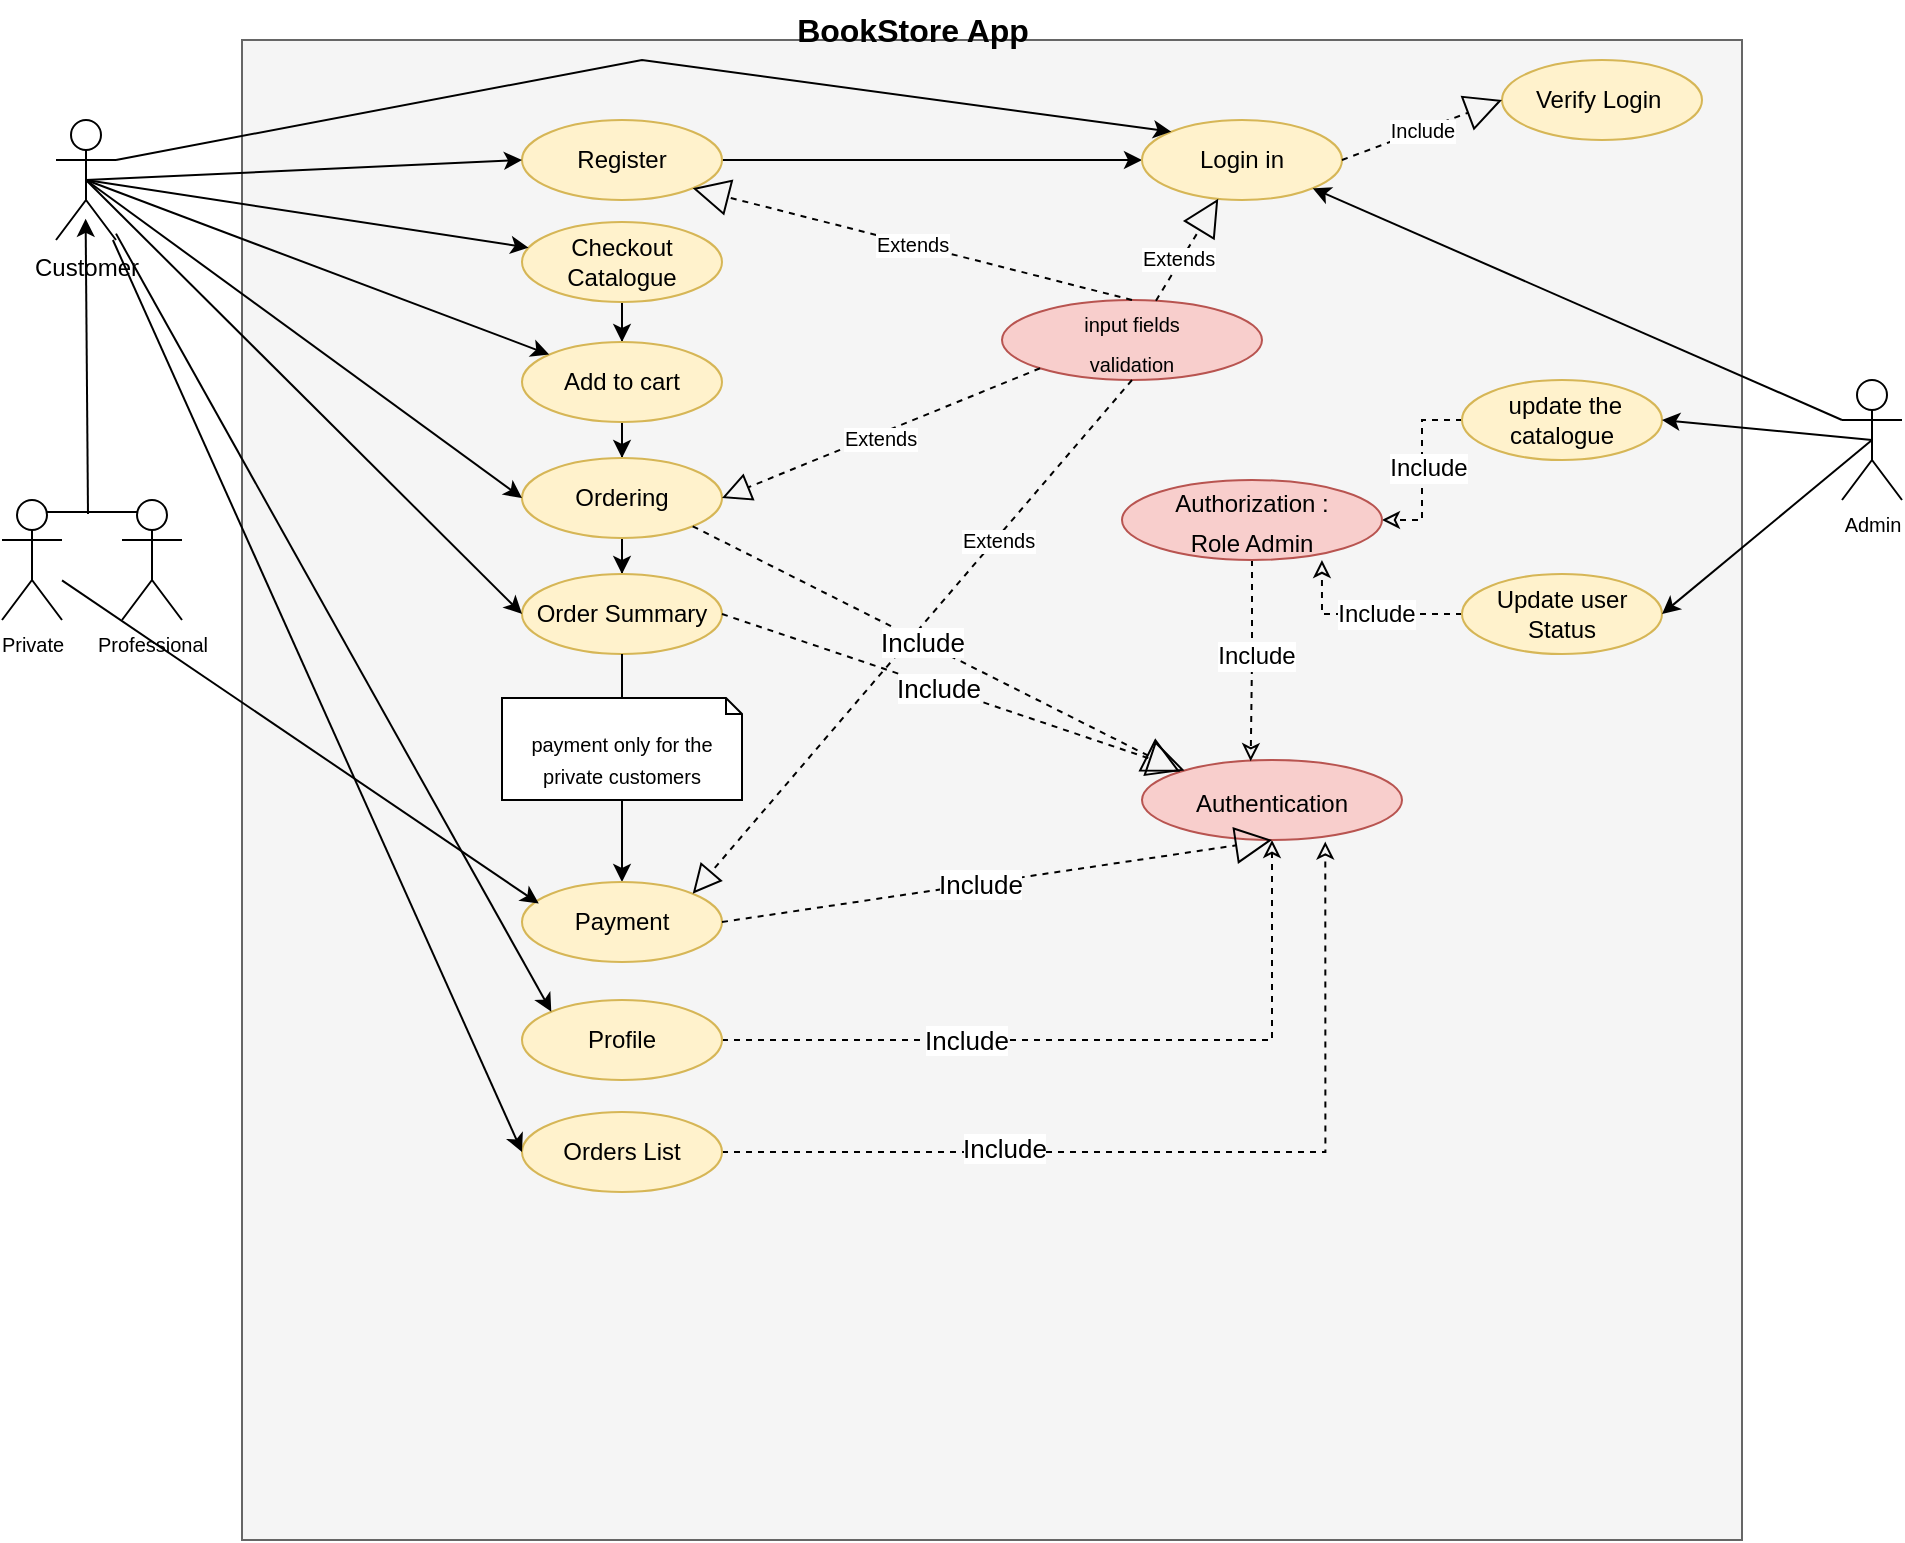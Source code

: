 <mxfile version="20.3.0" type="github">
  <diagram id="Ah98qIrHp0oA4LrLhJWS" name="Page-1">
    <mxGraphModel dx="1422" dy="1900" grid="1" gridSize="10" guides="1" tooltips="1" connect="1" arrows="1" fold="1" page="1" pageScale="1" pageWidth="1400" pageHeight="1100" math="0" shadow="0">
      <root>
        <mxCell id="0" />
        <mxCell id="1" parent="0" />
        <mxCell id="7g2klxXRXn24DmG_nPhL-1" value="Customer&lt;br&gt;" style="shape=umlActor;verticalLabelPosition=bottom;verticalAlign=top;html=1;outlineConnect=0;" parent="1" vertex="1">
          <mxGeometry x="27" y="50" width="30" height="60" as="geometry" />
        </mxCell>
        <mxCell id="7g2klxXRXn24DmG_nPhL-2" value="" style="whiteSpace=wrap;html=1;aspect=fixed;fillColor=#f5f5f5;strokeColor=#666666;fontColor=#333333;" parent="1" vertex="1">
          <mxGeometry x="120" y="10" width="750" height="750" as="geometry" />
        </mxCell>
        <mxCell id="7g2klxXRXn24DmG_nPhL-31" value="" style="edgeStyle=orthogonalEdgeStyle;rounded=0;orthogonalLoop=1;jettySize=auto;html=1;fontSize=16;" parent="1" source="7g2klxXRXn24DmG_nPhL-4" target="7g2klxXRXn24DmG_nPhL-30" edge="1">
          <mxGeometry relative="1" as="geometry" />
        </mxCell>
        <mxCell id="7g2klxXRXn24DmG_nPhL-4" value="Register" style="ellipse;whiteSpace=wrap;html=1;fillColor=#fff2cc;strokeColor=#d6b656;" parent="1" vertex="1">
          <mxGeometry x="260" y="50" width="100" height="40" as="geometry" />
        </mxCell>
        <mxCell id="7g2klxXRXn24DmG_nPhL-7" value="" style="edgeStyle=orthogonalEdgeStyle;rounded=0;orthogonalLoop=1;jettySize=auto;html=1;" parent="1" source="7g2klxXRXn24DmG_nPhL-5" target="7g2klxXRXn24DmG_nPhL-6" edge="1">
          <mxGeometry relative="1" as="geometry" />
        </mxCell>
        <mxCell id="7g2klxXRXn24DmG_nPhL-5" value="Checkout Catalogue" style="ellipse;whiteSpace=wrap;html=1;fillColor=#fff2cc;strokeColor=#d6b656;" parent="1" vertex="1">
          <mxGeometry x="260" y="101" width="100" height="40" as="geometry" />
        </mxCell>
        <mxCell id="7g2klxXRXn24DmG_nPhL-9" value="" style="edgeStyle=orthogonalEdgeStyle;rounded=0;orthogonalLoop=1;jettySize=auto;html=1;" parent="1" source="7g2klxXRXn24DmG_nPhL-6" target="7g2klxXRXn24DmG_nPhL-8" edge="1">
          <mxGeometry relative="1" as="geometry" />
        </mxCell>
        <mxCell id="7g2klxXRXn24DmG_nPhL-6" value="Add to cart" style="ellipse;whiteSpace=wrap;html=1;fillColor=#fff2cc;strokeColor=#d6b656;" parent="1" vertex="1">
          <mxGeometry x="260" y="161" width="100" height="40" as="geometry" />
        </mxCell>
        <mxCell id="7g2klxXRXn24DmG_nPhL-11" value="" style="edgeStyle=orthogonalEdgeStyle;rounded=0;orthogonalLoop=1;jettySize=auto;html=1;" parent="1" source="7g2klxXRXn24DmG_nPhL-8" target="7g2klxXRXn24DmG_nPhL-10" edge="1">
          <mxGeometry relative="1" as="geometry" />
        </mxCell>
        <mxCell id="7g2klxXRXn24DmG_nPhL-8" value="Ordering" style="ellipse;whiteSpace=wrap;html=1;fillColor=#fff2cc;strokeColor=#d6b656;" parent="1" vertex="1">
          <mxGeometry x="260" y="219" width="100" height="40" as="geometry" />
        </mxCell>
        <mxCell id="7g2klxXRXn24DmG_nPhL-13" value="" style="edgeStyle=orthogonalEdgeStyle;rounded=0;orthogonalLoop=1;jettySize=auto;html=1;startArrow=none;" parent="1" source="7g2klxXRXn24DmG_nPhL-90" target="7g2klxXRXn24DmG_nPhL-12" edge="1">
          <mxGeometry relative="1" as="geometry" />
        </mxCell>
        <mxCell id="7g2klxXRXn24DmG_nPhL-10" value="Order Summary" style="ellipse;whiteSpace=wrap;html=1;fillColor=#fff2cc;strokeColor=#d6b656;" parent="1" vertex="1">
          <mxGeometry x="260" y="277" width="100" height="40" as="geometry" />
        </mxCell>
        <mxCell id="7g2klxXRXn24DmG_nPhL-12" value="Payment" style="ellipse;whiteSpace=wrap;html=1;fillColor=#fff2cc;strokeColor=#d6b656;" parent="1" vertex="1">
          <mxGeometry x="260" y="431" width="100" height="40" as="geometry" />
        </mxCell>
        <mxCell id="7g2klxXRXn24DmG_nPhL-21" value="" style="endArrow=classic;html=1;rounded=0;exitX=0.5;exitY=0.5;exitDx=0;exitDy=0;exitPerimeter=0;entryX=0;entryY=0.5;entryDx=0;entryDy=0;" parent="1" source="7g2klxXRXn24DmG_nPhL-1" target="7g2klxXRXn24DmG_nPhL-4" edge="1">
          <mxGeometry width="50" height="50" relative="1" as="geometry">
            <mxPoint x="130" y="130" as="sourcePoint" />
            <mxPoint x="220" y="110" as="targetPoint" />
          </mxGeometry>
        </mxCell>
        <mxCell id="7g2klxXRXn24DmG_nPhL-22" value="" style="endArrow=classic;html=1;rounded=0;exitX=0.5;exitY=0.5;exitDx=0;exitDy=0;exitPerimeter=0;" parent="1" source="7g2klxXRXn24DmG_nPhL-1" target="7g2klxXRXn24DmG_nPhL-5" edge="1">
          <mxGeometry width="50" height="50" relative="1" as="geometry">
            <mxPoint x="105" y="150" as="sourcePoint" />
            <mxPoint x="270" y="90" as="targetPoint" />
            <Array as="points" />
          </mxGeometry>
        </mxCell>
        <mxCell id="7g2klxXRXn24DmG_nPhL-23" value="" style="endArrow=classic;html=1;rounded=0;exitX=0.5;exitY=0.5;exitDx=0;exitDy=0;exitPerimeter=0;" parent="1" source="7g2klxXRXn24DmG_nPhL-1" target="7g2klxXRXn24DmG_nPhL-6" edge="1">
          <mxGeometry width="50" height="50" relative="1" as="geometry">
            <mxPoint x="115" y="160" as="sourcePoint" />
            <mxPoint x="280" y="100" as="targetPoint" />
          </mxGeometry>
        </mxCell>
        <mxCell id="7g2klxXRXn24DmG_nPhL-24" value="" style="endArrow=classic;html=1;rounded=0;entryX=0;entryY=0.5;entryDx=0;entryDy=0;exitX=0.5;exitY=0.5;exitDx=0;exitDy=0;exitPerimeter=0;" parent="1" source="7g2klxXRXn24DmG_nPhL-1" target="7g2klxXRXn24DmG_nPhL-8" edge="1">
          <mxGeometry width="50" height="50" relative="1" as="geometry">
            <mxPoint x="125" y="170" as="sourcePoint" />
            <mxPoint x="290" y="110" as="targetPoint" />
          </mxGeometry>
        </mxCell>
        <mxCell id="7g2klxXRXn24DmG_nPhL-25" value="" style="endArrow=classic;html=1;rounded=0;entryX=0;entryY=0.5;entryDx=0;entryDy=0;exitX=0.5;exitY=0.5;exitDx=0;exitDy=0;exitPerimeter=0;" parent="1" source="7g2klxXRXn24DmG_nPhL-1" target="7g2klxXRXn24DmG_nPhL-10" edge="1">
          <mxGeometry width="50" height="50" relative="1" as="geometry">
            <mxPoint x="100" y="220" as="sourcePoint" />
            <mxPoint x="279.645" y="368.787" as="targetPoint" />
          </mxGeometry>
        </mxCell>
        <mxCell id="7g2klxXRXn24DmG_nPhL-26" value="" style="endArrow=classic;html=1;rounded=0;entryX=0.084;entryY=0.27;entryDx=0;entryDy=0;entryPerimeter=0;startArrow=none;" parent="1" source="7g2klxXRXn24DmG_nPhL-55" target="7g2klxXRXn24DmG_nPhL-12" edge="1">
          <mxGeometry width="50" height="50" relative="1" as="geometry">
            <mxPoint x="105" y="150" as="sourcePoint" />
            <mxPoint x="289.645" y="378.787" as="targetPoint" />
            <Array as="points" />
          </mxGeometry>
        </mxCell>
        <mxCell id="7g2klxXRXn24DmG_nPhL-28" value="&lt;b&gt;&lt;font style=&quot;font-size: 16px;&quot;&gt;BookStore App&lt;/font&gt;&lt;/b&gt;" style="text;html=1;align=center;verticalAlign=middle;resizable=0;points=[];autosize=1;strokeColor=none;fillColor=none;" parent="1" vertex="1">
          <mxGeometry x="385" y="-10" width="140" height="30" as="geometry" />
        </mxCell>
        <mxCell id="7g2klxXRXn24DmG_nPhL-30" value="Login in" style="ellipse;whiteSpace=wrap;html=1;fillColor=#fff2cc;strokeColor=#d6b656;" parent="1" vertex="1">
          <mxGeometry x="570" y="50" width="100" height="40" as="geometry" />
        </mxCell>
        <mxCell id="7g2klxXRXn24DmG_nPhL-32" value="&lt;font style=&quot;font-size: 10px;&quot;&gt;input fields &lt;br&gt;validation&lt;/font&gt;" style="ellipse;whiteSpace=wrap;html=1;fontSize=16;fillColor=#f8cecc;strokeColor=#b85450;" parent="1" vertex="1">
          <mxGeometry x="500" y="140" width="130" height="40" as="geometry" />
        </mxCell>
        <mxCell id="7g2klxXRXn24DmG_nPhL-39" value="Verify Login&amp;nbsp;" style="ellipse;whiteSpace=wrap;html=1;fillColor=#fff2cc;strokeColor=#d6b656;" parent="1" vertex="1">
          <mxGeometry x="750" y="20" width="100" height="40" as="geometry" />
        </mxCell>
        <mxCell id="7g2klxXRXn24DmG_nPhL-42" value="Include" style="endArrow=block;endSize=16;endFill=0;html=1;rounded=0;fontSize=10;entryX=0;entryY=0.5;entryDx=0;entryDy=0;exitX=1;exitY=0.5;exitDx=0;exitDy=0;verticalAlign=middle;dashed=1;" parent="1" source="7g2klxXRXn24DmG_nPhL-30" target="7g2klxXRXn24DmG_nPhL-39" edge="1">
          <mxGeometry width="160" relative="1" as="geometry">
            <mxPoint x="510" y="70" as="sourcePoint" />
            <mxPoint x="610" y="75" as="targetPoint" />
            <Array as="points" />
          </mxGeometry>
        </mxCell>
        <mxCell id="7g2klxXRXn24DmG_nPhL-43" value="Admin&lt;br&gt;" style="shape=umlActor;verticalLabelPosition=bottom;verticalAlign=top;html=1;fontSize=10;" parent="1" vertex="1">
          <mxGeometry x="920" y="180" width="30" height="60" as="geometry" />
        </mxCell>
        <mxCell id="7g2klxXRXn24DmG_nPhL-75" style="edgeStyle=orthogonalEdgeStyle;rounded=0;orthogonalLoop=1;jettySize=auto;html=1;fontSize=12;endArrow=classic;endFill=0;dashed=1;" parent="1" source="7g2klxXRXn24DmG_nPhL-44" target="7g2klxXRXn24DmG_nPhL-74" edge="1">
          <mxGeometry relative="1" as="geometry" />
        </mxCell>
        <mxCell id="7g2klxXRXn24DmG_nPhL-77" value="Include" style="edgeLabel;html=1;align=center;verticalAlign=middle;resizable=0;points=[];fontSize=13;" parent="7g2klxXRXn24DmG_nPhL-75" vertex="1" connectable="0">
          <mxGeometry x="-0.349" relative="1" as="geometry">
            <mxPoint as="offset" />
          </mxGeometry>
        </mxCell>
        <mxCell id="7g2klxXRXn24DmG_nPhL-44" value="Profile" style="ellipse;whiteSpace=wrap;html=1;fillColor=#fff2cc;strokeColor=#d6b656;" parent="1" vertex="1">
          <mxGeometry x="260" y="490" width="100" height="40" as="geometry" />
        </mxCell>
        <mxCell id="7g2klxXRXn24DmG_nPhL-76" style="edgeStyle=orthogonalEdgeStyle;rounded=0;orthogonalLoop=1;jettySize=auto;html=1;entryX=0.705;entryY=1.02;entryDx=0;entryDy=0;entryPerimeter=0;fontSize=12;endArrow=classic;endFill=0;dashed=1;" parent="1" source="7g2klxXRXn24DmG_nPhL-45" target="7g2klxXRXn24DmG_nPhL-74" edge="1">
          <mxGeometry relative="1" as="geometry" />
        </mxCell>
        <mxCell id="7g2klxXRXn24DmG_nPhL-78" value="Include" style="edgeLabel;html=1;align=center;verticalAlign=middle;resizable=0;points=[];fontSize=13;" parent="7g2klxXRXn24DmG_nPhL-76" vertex="1" connectable="0">
          <mxGeometry x="-0.385" y="2" relative="1" as="geometry">
            <mxPoint as="offset" />
          </mxGeometry>
        </mxCell>
        <mxCell id="7g2klxXRXn24DmG_nPhL-45" value="Orders List" style="ellipse;whiteSpace=wrap;html=1;fillColor=#fff2cc;strokeColor=#d6b656;" parent="1" vertex="1">
          <mxGeometry x="260" y="546" width="100" height="40" as="geometry" />
        </mxCell>
        <mxCell id="7g2klxXRXn24DmG_nPhL-46" value="" style="endArrow=block;dashed=1;endFill=0;endSize=12;html=1;rounded=0;fontSize=10;exitX=0.5;exitY=1;exitDx=0;exitDy=0;entryX=1;entryY=0;entryDx=0;entryDy=0;" parent="1" source="7g2klxXRXn24DmG_nPhL-32" target="7g2klxXRXn24DmG_nPhL-12" edge="1">
          <mxGeometry width="160" relative="1" as="geometry">
            <mxPoint x="440" y="300" as="sourcePoint" />
            <mxPoint x="600" y="300" as="targetPoint" />
            <Array as="points" />
          </mxGeometry>
        </mxCell>
        <mxCell id="7g2klxXRXn24DmG_nPhL-48" value="Extends" style="edgeLabel;html=1;align=center;verticalAlign=middle;resizable=0;points=[];fontSize=10;" parent="7g2klxXRXn24DmG_nPhL-46" vertex="1" connectable="0">
          <mxGeometry x="0.024" y="2" relative="1" as="geometry">
            <mxPoint x="44" y="-53" as="offset" />
          </mxGeometry>
        </mxCell>
        <mxCell id="7g2klxXRXn24DmG_nPhL-49" value="" style="endArrow=block;dashed=1;endFill=0;endSize=12;html=1;rounded=0;fontSize=10;exitX=0;exitY=1;exitDx=0;exitDy=0;entryX=1;entryY=0.5;entryDx=0;entryDy=0;" parent="1" source="7g2klxXRXn24DmG_nPhL-32" target="7g2klxXRXn24DmG_nPhL-8" edge="1">
          <mxGeometry width="160" relative="1" as="geometry">
            <mxPoint x="415" y="170" as="sourcePoint" />
            <mxPoint x="400" y="250" as="targetPoint" />
            <Array as="points" />
          </mxGeometry>
        </mxCell>
        <mxCell id="7g2klxXRXn24DmG_nPhL-50" value="Extends" style="edgeLabel;html=1;align=center;verticalAlign=middle;resizable=0;points=[];fontSize=10;" parent="7g2klxXRXn24DmG_nPhL-49" vertex="1" connectable="0">
          <mxGeometry x="0.024" y="2" relative="1" as="geometry">
            <mxPoint as="offset" />
          </mxGeometry>
        </mxCell>
        <mxCell id="7g2klxXRXn24DmG_nPhL-53" value="Extends" style="endArrow=block;endSize=16;endFill=0;html=1;rounded=0;dashed=1;fontSize=10;exitX=0.5;exitY=0;exitDx=0;exitDy=0;entryX=1;entryY=1;entryDx=0;entryDy=0;" parent="1" source="7g2klxXRXn24DmG_nPhL-32" target="7g2klxXRXn24DmG_nPhL-4" edge="1">
          <mxGeometry width="160" relative="1" as="geometry">
            <mxPoint x="460" y="120" as="sourcePoint" />
            <mxPoint x="620" y="120" as="targetPoint" />
          </mxGeometry>
        </mxCell>
        <mxCell id="7g2klxXRXn24DmG_nPhL-54" value="Extends" style="endArrow=block;endSize=16;endFill=0;html=1;rounded=0;dashed=1;fontSize=10;" parent="1" source="7g2klxXRXn24DmG_nPhL-32" target="7g2klxXRXn24DmG_nPhL-30" edge="1">
          <mxGeometry x="-0.194" y="2" width="160" relative="1" as="geometry">
            <mxPoint x="559.64" y="145.86" as="sourcePoint" />
            <mxPoint x="449.995" y="90.002" as="targetPoint" />
            <mxPoint as="offset" />
          </mxGeometry>
        </mxCell>
        <mxCell id="7g2klxXRXn24DmG_nPhL-55" value="Private" style="shape=umlActor;verticalLabelPosition=bottom;verticalAlign=top;html=1;fontSize=10;" parent="1" vertex="1">
          <mxGeometry y="240" width="30" height="60" as="geometry" />
        </mxCell>
        <mxCell id="7g2klxXRXn24DmG_nPhL-70" value="" style="endArrow=none;html=1;rounded=0;fontSize=10;entryX=0.25;entryY=0.1;entryDx=0;entryDy=0;entryPerimeter=0;exitX=0.75;exitY=0.1;exitDx=0;exitDy=0;exitPerimeter=0;" parent="1" source="7g2klxXRXn24DmG_nPhL-55" target="7g2klxXRXn24DmG_nPhL-56" edge="1">
          <mxGeometry width="50" height="50" relative="1" as="geometry">
            <mxPoint x="60" y="249" as="sourcePoint" />
            <mxPoint x="110" y="199" as="targetPoint" />
            <Array as="points" />
          </mxGeometry>
        </mxCell>
        <mxCell id="7g2klxXRXn24DmG_nPhL-73" value="" style="endArrow=classic;html=1;rounded=0;fontSize=10;entryX=0.427;entryY=0.823;entryDx=0;entryDy=0;entryPerimeter=0;" parent="1" edge="1">
          <mxGeometry width="50" height="50" relative="1" as="geometry">
            <mxPoint x="43" y="247" as="sourcePoint" />
            <mxPoint x="41.81" y="99.38" as="targetPoint" />
            <Array as="points" />
          </mxGeometry>
        </mxCell>
        <mxCell id="7g2klxXRXn24DmG_nPhL-74" value="&lt;span style=&quot;font-size: 12px;&quot;&gt;Authentication&lt;/span&gt;" style="ellipse;whiteSpace=wrap;html=1;fontSize=16;fillColor=#f8cecc;strokeColor=#b85450;" parent="1" vertex="1">
          <mxGeometry x="570" y="370" width="130" height="40" as="geometry" />
        </mxCell>
        <mxCell id="7g2klxXRXn24DmG_nPhL-82" value="Include" style="endArrow=block;endSize=16;endFill=0;html=1;rounded=0;dashed=1;fontSize=13;entryX=0.5;entryY=1;entryDx=0;entryDy=0;exitX=1;exitY=0.5;exitDx=0;exitDy=0;" parent="1" source="7g2klxXRXn24DmG_nPhL-12" target="7g2klxXRXn24DmG_nPhL-74" edge="1">
          <mxGeometry x="-0.062" width="160" relative="1" as="geometry">
            <mxPoint x="390" y="390" as="sourcePoint" />
            <mxPoint x="535" y="414.5" as="targetPoint" />
            <Array as="points" />
            <mxPoint as="offset" />
          </mxGeometry>
        </mxCell>
        <mxCell id="7g2klxXRXn24DmG_nPhL-84" value="Include" style="endArrow=block;endSize=16;endFill=0;html=1;rounded=0;dashed=1;fontSize=13;exitX=1;exitY=0.5;exitDx=0;exitDy=0;" parent="1" source="7g2klxXRXn24DmG_nPhL-10" target="7g2klxXRXn24DmG_nPhL-74" edge="1">
          <mxGeometry x="-0.062" width="160" relative="1" as="geometry">
            <mxPoint x="370" y="425" as="sourcePoint" />
            <mxPoint x="575" y="331" as="targetPoint" />
            <Array as="points" />
            <mxPoint as="offset" />
          </mxGeometry>
        </mxCell>
        <mxCell id="7g2klxXRXn24DmG_nPhL-85" value="Include" style="endArrow=block;endSize=16;endFill=0;html=1;rounded=0;dashed=1;fontSize=13;exitX=1;exitY=1;exitDx=0;exitDy=0;entryX=0;entryY=0;entryDx=0;entryDy=0;" parent="1" source="7g2klxXRXn24DmG_nPhL-8" target="7g2klxXRXn24DmG_nPhL-74" edge="1">
          <mxGeometry x="-0.062" width="160" relative="1" as="geometry">
            <mxPoint x="370" y="351" as="sourcePoint" />
            <mxPoint x="520.107" y="321.711" as="targetPoint" />
            <Array as="points" />
            <mxPoint as="offset" />
          </mxGeometry>
        </mxCell>
        <mxCell id="7g2klxXRXn24DmG_nPhL-87" value="" style="endArrow=classic;html=1;rounded=0;entryX=0;entryY=0;entryDx=0;entryDy=0;" parent="1" source="7g2klxXRXn24DmG_nPhL-1" target="7g2klxXRXn24DmG_nPhL-44" edge="1">
          <mxGeometry width="50" height="50" relative="1" as="geometry">
            <mxPoint x="85" y="100" as="sourcePoint" />
            <mxPoint x="278.4" y="415.8" as="targetPoint" />
          </mxGeometry>
        </mxCell>
        <mxCell id="7g2klxXRXn24DmG_nPhL-88" value="" style="endArrow=classic;html=1;rounded=0;entryX=0;entryY=0.5;entryDx=0;entryDy=0;" parent="1" source="7g2klxXRXn24DmG_nPhL-1" target="7g2klxXRXn24DmG_nPhL-45" edge="1">
          <mxGeometry width="50" height="50" relative="1" as="geometry">
            <mxPoint x="100" y="127.488" as="sourcePoint" />
            <mxPoint x="284.645" y="465.858" as="targetPoint" />
          </mxGeometry>
        </mxCell>
        <mxCell id="7g2klxXRXn24DmG_nPhL-90" value="&lt;font style=&quot;font-size: 10px;&quot;&gt;payment only for the private customers&lt;/font&gt;" style="shape=note2;boundedLbl=1;whiteSpace=wrap;html=1;size=8;verticalAlign=top;align=center;fontSize=13;" parent="1" vertex="1">
          <mxGeometry x="250" y="339" width="120" height="51" as="geometry" />
        </mxCell>
        <mxCell id="7g2klxXRXn24DmG_nPhL-91" value="" style="edgeStyle=orthogonalEdgeStyle;rounded=0;orthogonalLoop=1;jettySize=auto;html=1;endArrow=none;" parent="1" source="7g2klxXRXn24DmG_nPhL-10" target="7g2klxXRXn24DmG_nPhL-90" edge="1">
          <mxGeometry relative="1" as="geometry">
            <mxPoint x="310" y="361" as="sourcePoint" />
            <mxPoint x="310" y="431" as="targetPoint" />
          </mxGeometry>
        </mxCell>
        <mxCell id="7g2klxXRXn24DmG_nPhL-56" value="Professional" style="shape=umlActor;verticalLabelPosition=bottom;verticalAlign=top;html=1;fontSize=10;" parent="1" vertex="1">
          <mxGeometry x="60" y="240" width="30" height="60" as="geometry" />
        </mxCell>
        <mxCell id="7g2klxXRXn24DmG_nPhL-112" style="edgeStyle=orthogonalEdgeStyle;rounded=0;orthogonalLoop=1;jettySize=auto;html=1;entryX=1;entryY=0.5;entryDx=0;entryDy=0;fontSize=10;endArrow=classic;endFill=0;dashed=1;" parent="1" source="7g2klxXRXn24DmG_nPhL-95" target="7g2klxXRXn24DmG_nPhL-108" edge="1">
          <mxGeometry relative="1" as="geometry" />
        </mxCell>
        <mxCell id="7g2klxXRXn24DmG_nPhL-115" value="&lt;font style=&quot;font-size: 12px;&quot;&gt;Include&lt;/font&gt;" style="edgeLabel;html=1;align=center;verticalAlign=middle;resizable=0;points=[];fontSize=10;" parent="7g2klxXRXn24DmG_nPhL-112" vertex="1" connectable="0">
          <mxGeometry x="0.204" y="3" relative="1" as="geometry">
            <mxPoint y="-10" as="offset" />
          </mxGeometry>
        </mxCell>
        <mxCell id="7g2klxXRXn24DmG_nPhL-95" value="&amp;nbsp;update the catalogue" style="ellipse;whiteSpace=wrap;html=1;fillColor=#fff2cc;strokeColor=#d6b656;" parent="1" vertex="1">
          <mxGeometry x="730" y="180" width="100" height="40" as="geometry" />
        </mxCell>
        <mxCell id="7g2klxXRXn24DmG_nPhL-113" style="edgeStyle=orthogonalEdgeStyle;rounded=0;orthogonalLoop=1;jettySize=auto;html=1;entryX=0.769;entryY=1;entryDx=0;entryDy=0;entryPerimeter=0;fontSize=10;endArrow=classic;endFill=0;dashed=1;" parent="1" source="7g2klxXRXn24DmG_nPhL-97" target="7g2klxXRXn24DmG_nPhL-108" edge="1">
          <mxGeometry relative="1" as="geometry" />
        </mxCell>
        <mxCell id="7g2klxXRXn24DmG_nPhL-117" value="&lt;span style=&quot;color: rgba(0, 0, 0, 0); font-family: monospace; font-size: 0px; text-align: start; background-color: rgb(248, 249, 250);&quot;&gt;%3CmxGraphModel%3E%3Croot%3E%3CmxCell%20id%3D%220%22%2F%3E%3CmxCell%20id%3D%221%22%20parent%3D%220%22%2F%3E%3CmxCell%20id%3D%222%22%20value%3D%22Include%22%20style%3D%22edgeLabel%3Bhtml%3D1%3Balign%3Dcenter%3BverticalAlign%3Dmiddle%3Bresizable%3D0%3Bpoints%3D%5B%5D%3BfontSize%3D10%3B%22%20vertex%3D%221%22%20connectable%3D%220%22%20parent%3D%221%22%3E%3CmxGeometry%20x%3D%22723%22%20y%3D%22230%22%20as%3D%22geometry%22%2F%3E%3C%2FmxCell%3E%3C%2Froot%3E%3C%2FmxGraphModel%3EIn&lt;/span&gt;" style="edgeLabel;html=1;align=center;verticalAlign=middle;resizable=0;points=[];fontSize=10;" parent="7g2klxXRXn24DmG_nPhL-113" vertex="1" connectable="0">
          <mxGeometry x="-0.005" y="1" relative="1" as="geometry">
            <mxPoint as="offset" />
          </mxGeometry>
        </mxCell>
        <mxCell id="7g2klxXRXn24DmG_nPhL-118" value="Include" style="edgeLabel;html=1;align=center;verticalAlign=middle;resizable=0;points=[];fontSize=12;" parent="7g2klxXRXn24DmG_nPhL-113" vertex="1" connectable="0">
          <mxGeometry x="0.08" relative="1" as="geometry">
            <mxPoint x="9" as="offset" />
          </mxGeometry>
        </mxCell>
        <mxCell id="7g2klxXRXn24DmG_nPhL-97" value="Update user Status" style="ellipse;whiteSpace=wrap;html=1;fillColor=#fff2cc;strokeColor=#d6b656;" parent="1" vertex="1">
          <mxGeometry x="730" y="277" width="100" height="40" as="geometry" />
        </mxCell>
        <mxCell id="7g2klxXRXn24DmG_nPhL-125" style="edgeStyle=orthogonalEdgeStyle;rounded=0;orthogonalLoop=1;jettySize=auto;html=1;entryX=0.418;entryY=0.015;entryDx=0;entryDy=0;entryPerimeter=0;fontSize=12;endArrow=classic;endFill=0;dashed=1;" parent="1" source="7g2klxXRXn24DmG_nPhL-108" target="7g2klxXRXn24DmG_nPhL-74" edge="1">
          <mxGeometry relative="1" as="geometry">
            <Array as="points">
              <mxPoint x="625" y="320" />
              <mxPoint x="624" y="320" />
            </Array>
          </mxGeometry>
        </mxCell>
        <mxCell id="7g2klxXRXn24DmG_nPhL-126" value="Include" style="edgeLabel;html=1;align=center;verticalAlign=middle;resizable=0;points=[];fontSize=12;" parent="7g2klxXRXn24DmG_nPhL-125" vertex="1" connectable="0">
          <mxGeometry x="0.22" y="2" relative="1" as="geometry">
            <mxPoint y="-14" as="offset" />
          </mxGeometry>
        </mxCell>
        <mxCell id="7g2klxXRXn24DmG_nPhL-108" value="&lt;span style=&quot;font-size: 12px;&quot;&gt;Authorization :&lt;br&gt;Role Admin&lt;br&gt;&lt;/span&gt;" style="ellipse;whiteSpace=wrap;html=1;fontSize=16;fillColor=#f8cecc;strokeColor=#b85450;" parent="1" vertex="1">
          <mxGeometry x="560" y="230" width="130" height="40" as="geometry" />
        </mxCell>
        <mxCell id="7g2klxXRXn24DmG_nPhL-122" value="" style="endArrow=classic;html=1;rounded=0;fontSize=12;exitX=0;exitY=0.333;exitDx=0;exitDy=0;exitPerimeter=0;entryX=1;entryY=1;entryDx=0;entryDy=0;" parent="1" source="7g2klxXRXn24DmG_nPhL-43" target="7g2klxXRXn24DmG_nPhL-30" edge="1">
          <mxGeometry width="50" height="50" relative="1" as="geometry">
            <mxPoint x="900" y="170" as="sourcePoint" />
            <mxPoint x="950" y="120" as="targetPoint" />
          </mxGeometry>
        </mxCell>
        <mxCell id="7g2klxXRXn24DmG_nPhL-123" value="" style="endArrow=classic;html=1;rounded=0;fontSize=12;entryX=1;entryY=0.5;entryDx=0;entryDy=0;exitX=0.5;exitY=0.5;exitDx=0;exitDy=0;exitPerimeter=0;" parent="1" source="7g2klxXRXn24DmG_nPhL-43" target="7g2klxXRXn24DmG_nPhL-95" edge="1">
          <mxGeometry width="50" height="50" relative="1" as="geometry">
            <mxPoint x="910" y="210" as="sourcePoint" />
            <mxPoint x="680.355" y="94.142" as="targetPoint" />
          </mxGeometry>
        </mxCell>
        <mxCell id="7g2klxXRXn24DmG_nPhL-124" value="" style="endArrow=classic;html=1;rounded=0;fontSize=12;entryX=1;entryY=0.5;entryDx=0;entryDy=0;exitX=0.5;exitY=0.5;exitDx=0;exitDy=0;exitPerimeter=0;" parent="1" source="7g2klxXRXn24DmG_nPhL-43" target="7g2klxXRXn24DmG_nPhL-97" edge="1">
          <mxGeometry width="50" height="50" relative="1" as="geometry">
            <mxPoint x="970" y="230" as="sourcePoint" />
            <mxPoint x="860" y="220" as="targetPoint" />
            <Array as="points" />
          </mxGeometry>
        </mxCell>
        <mxCell id="7g2klxXRXn24DmG_nPhL-129" value="" style="endArrow=classic;html=1;rounded=0;fontSize=12;exitX=1;exitY=0.333;exitDx=0;exitDy=0;exitPerimeter=0;entryX=0;entryY=0;entryDx=0;entryDy=0;" parent="1" source="7g2klxXRXn24DmG_nPhL-1" target="7g2klxXRXn24DmG_nPhL-30" edge="1">
          <mxGeometry width="50" height="50" relative="1" as="geometry">
            <mxPoint x="100" y="60" as="sourcePoint" />
            <mxPoint x="140" y="20" as="targetPoint" />
            <Array as="points">
              <mxPoint x="320" y="20" />
            </Array>
          </mxGeometry>
        </mxCell>
      </root>
    </mxGraphModel>
  </diagram>
</mxfile>
